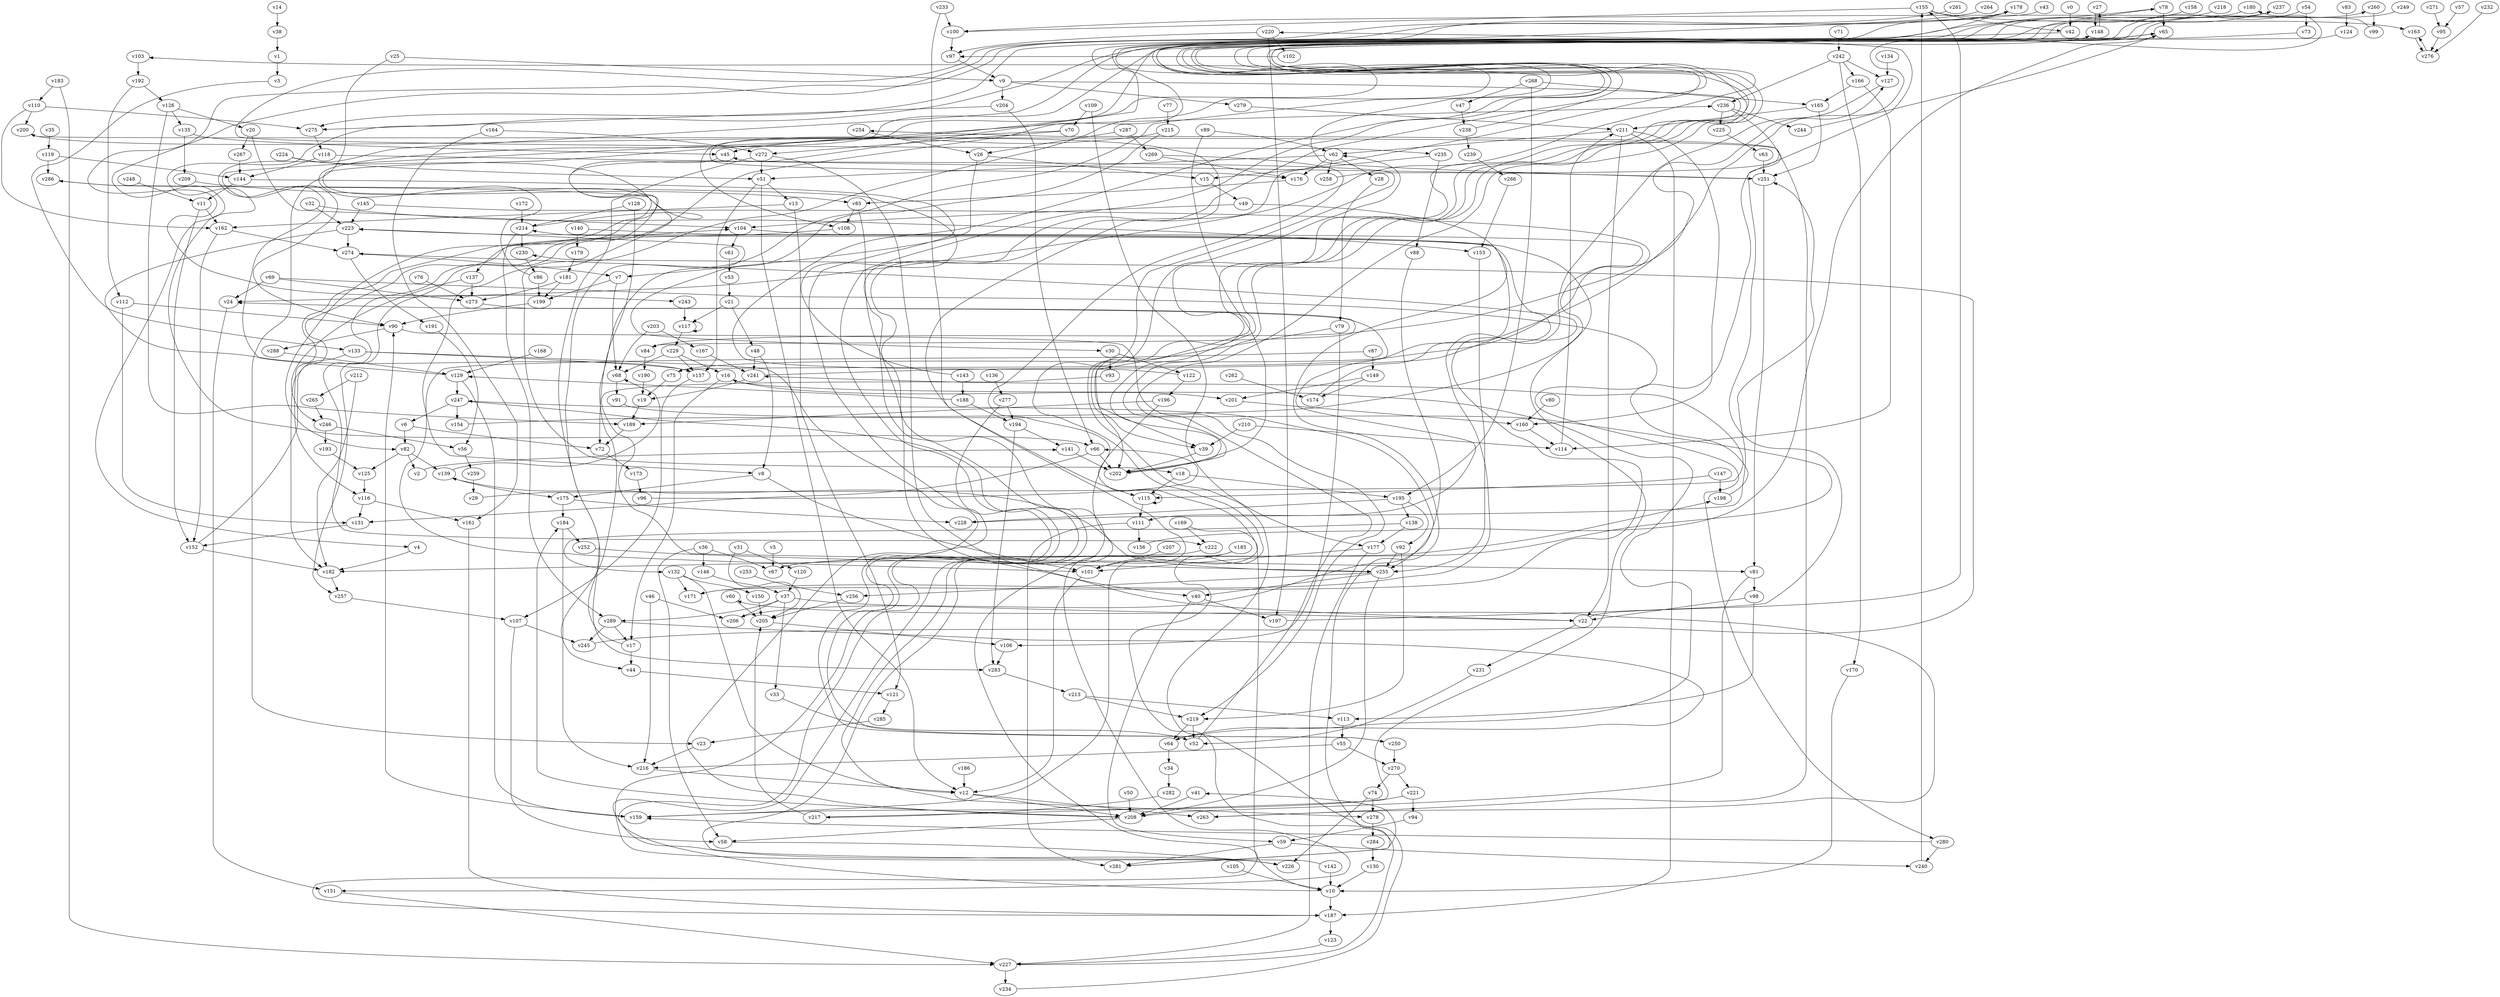 // Benchmark game 425 - 290 vertices
// time_bound: 87
// targets: v167
digraph G {
    v0 [name="v0", player=0];
    v1 [name="v1", player=0];
    v2 [name="v2", player=1];
    v3 [name="v3", player=0];
    v4 [name="v4", player=1];
    v5 [name="v5", player=1];
    v6 [name="v6", player=0];
    v7 [name="v7", player=0];
    v8 [name="v8", player=0];
    v9 [name="v9", player=1];
    v10 [name="v10", player=1];
    v11 [name="v11", player=1];
    v12 [name="v12", player=1];
    v13 [name="v13", player=1];
    v14 [name="v14", player=0];
    v15 [name="v15", player=0];
    v16 [name="v16", player=0];
    v17 [name="v17", player=1];
    v18 [name="v18", player=1];
    v19 [name="v19", player=1];
    v20 [name="v20", player=0];
    v21 [name="v21", player=1];
    v22 [name="v22", player=0];
    v23 [name="v23", player=1];
    v24 [name="v24", player=1];
    v25 [name="v25", player=0];
    v26 [name="v26", player=0];
    v27 [name="v27", player=1];
    v28 [name="v28", player=0];
    v29 [name="v29", player=1];
    v30 [name="v30", player=0];
    v31 [name="v31", player=0];
    v32 [name="v32", player=1];
    v33 [name="v33", player=1];
    v34 [name="v34", player=0];
    v35 [name="v35", player=1];
    v36 [name="v36", player=0];
    v37 [name="v37", player=0];
    v38 [name="v38", player=0];
    v39 [name="v39", player=0];
    v40 [name="v40", player=0];
    v41 [name="v41", player=0];
    v42 [name="v42", player=0];
    v43 [name="v43", player=0];
    v44 [name="v44", player=1];
    v45 [name="v45", player=0];
    v46 [name="v46", player=0];
    v47 [name="v47", player=0];
    v48 [name="v48", player=0];
    v49 [name="v49", player=0];
    v50 [name="v50", player=1];
    v51 [name="v51", player=0];
    v52 [name="v52", player=0];
    v53 [name="v53", player=0];
    v54 [name="v54", player=0];
    v55 [name="v55", player=1];
    v56 [name="v56", player=1];
    v57 [name="v57", player=0];
    v58 [name="v58", player=0];
    v59 [name="v59", player=1];
    v60 [name="v60", player=1];
    v61 [name="v61", player=1];
    v62 [name="v62", player=1];
    v63 [name="v63", player=0];
    v64 [name="v64", player=0];
    v65 [name="v65", player=1];
    v66 [name="v66", player=1];
    v67 [name="v67", player=1];
    v68 [name="v68", player=0];
    v69 [name="v69", player=0];
    v70 [name="v70", player=1];
    v71 [name="v71", player=1];
    v72 [name="v72", player=1];
    v73 [name="v73", player=0];
    v74 [name="v74", player=1];
    v75 [name="v75", player=0];
    v76 [name="v76", player=1];
    v77 [name="v77", player=0];
    v78 [name="v78", player=1];
    v79 [name="v79", player=1];
    v80 [name="v80", player=1];
    v81 [name="v81", player=1];
    v82 [name="v82", player=1];
    v83 [name="v83", player=1];
    v84 [name="v84", player=0];
    v85 [name="v85", player=1];
    v86 [name="v86", player=1];
    v87 [name="v87", player=1];
    v88 [name="v88", player=0];
    v89 [name="v89", player=0];
    v90 [name="v90", player=0];
    v91 [name="v91", player=1];
    v92 [name="v92", player=0];
    v93 [name="v93", player=0];
    v94 [name="v94", player=1];
    v95 [name="v95", player=1];
    v96 [name="v96", player=0];
    v97 [name="v97", player=0];
    v98 [name="v98", player=0];
    v99 [name="v99", player=0];
    v100 [name="v100", player=0];
    v101 [name="v101", player=0];
    v102 [name="v102", player=1];
    v103 [name="v103", player=1];
    v104 [name="v104", player=1];
    v105 [name="v105", player=0];
    v106 [name="v106", player=1];
    v107 [name="v107", player=0];
    v108 [name="v108", player=0];
    v109 [name="v109", player=0];
    v110 [name="v110", player=0];
    v111 [name="v111", player=0];
    v112 [name="v112", player=1];
    v113 [name="v113", player=1];
    v114 [name="v114", player=1];
    v115 [name="v115", player=1];
    v116 [name="v116", player=1];
    v117 [name="v117", player=0];
    v118 [name="v118", player=1];
    v119 [name="v119", player=1];
    v120 [name="v120", player=1];
    v121 [name="v121", player=0];
    v122 [name="v122", player=1];
    v123 [name="v123", player=1];
    v124 [name="v124", player=1];
    v125 [name="v125", player=1];
    v126 [name="v126", player=0];
    v127 [name="v127", player=0];
    v128 [name="v128", player=0];
    v129 [name="v129", player=1];
    v130 [name="v130", player=1];
    v131 [name="v131", player=0];
    v132 [name="v132", player=1];
    v133 [name="v133", player=1];
    v134 [name="v134", player=1];
    v135 [name="v135", player=1];
    v136 [name="v136", player=1];
    v137 [name="v137", player=0];
    v138 [name="v138", player=0];
    v139 [name="v139", player=0];
    v140 [name="v140", player=1];
    v141 [name="v141", player=1];
    v142 [name="v142", player=1];
    v143 [name="v143", player=0];
    v144 [name="v144", player=0];
    v145 [name="v145", player=1];
    v146 [name="v146", player=1];
    v147 [name="v147", player=1];
    v148 [name="v148", player=1];
    v149 [name="v149", player=0];
    v150 [name="v150", player=1];
    v151 [name="v151", player=1];
    v152 [name="v152", player=0];
    v153 [name="v153", player=1];
    v154 [name="v154", player=1];
    v155 [name="v155", player=1];
    v156 [name="v156", player=1];
    v157 [name="v157", player=0];
    v158 [name="v158", player=0];
    v159 [name="v159", player=1];
    v160 [name="v160", player=1];
    v161 [name="v161", player=1];
    v162 [name="v162", player=1];
    v163 [name="v163", player=0];
    v164 [name="v164", player=1];
    v165 [name="v165", player=1];
    v166 [name="v166", player=1];
    v167 [name="v167", player=1, target=1];
    v168 [name="v168", player=1];
    v169 [name="v169", player=0];
    v170 [name="v170", player=0];
    v171 [name="v171", player=1];
    v172 [name="v172", player=0];
    v173 [name="v173", player=1];
    v174 [name="v174", player=1];
    v175 [name="v175", player=0];
    v176 [name="v176", player=0];
    v177 [name="v177", player=1];
    v178 [name="v178", player=0];
    v179 [name="v179", player=0];
    v180 [name="v180", player=0];
    v181 [name="v181", player=1];
    v182 [name="v182", player=1];
    v183 [name="v183", player=0];
    v184 [name="v184", player=0];
    v185 [name="v185", player=0];
    v186 [name="v186", player=0];
    v187 [name="v187", player=1];
    v188 [name="v188", player=0];
    v189 [name="v189", player=1];
    v190 [name="v190", player=0];
    v191 [name="v191", player=1];
    v192 [name="v192", player=1];
    v193 [name="v193", player=1];
    v194 [name="v194", player=0];
    v195 [name="v195", player=1];
    v196 [name="v196", player=1];
    v197 [name="v197", player=0];
    v198 [name="v198", player=1];
    v199 [name="v199", player=0];
    v200 [name="v200", player=1];
    v201 [name="v201", player=1];
    v202 [name="v202", player=1];
    v203 [name="v203", player=0];
    v204 [name="v204", player=1];
    v205 [name="v205", player=1];
    v206 [name="v206", player=0];
    v207 [name="v207", player=0];
    v208 [name="v208", player=1];
    v209 [name="v209", player=1];
    v210 [name="v210", player=1];
    v211 [name="v211", player=1];
    v212 [name="v212", player=0];
    v213 [name="v213", player=0];
    v214 [name="v214", player=0];
    v215 [name="v215", player=0];
    v216 [name="v216", player=1];
    v217 [name="v217", player=1];
    v218 [name="v218", player=1];
    v219 [name="v219", player=1];
    v220 [name="v220", player=1];
    v221 [name="v221", player=0];
    v222 [name="v222", player=1];
    v223 [name="v223", player=1];
    v224 [name="v224", player=1];
    v225 [name="v225", player=0];
    v226 [name="v226", player=1];
    v227 [name="v227", player=1];
    v228 [name="v228", player=0];
    v229 [name="v229", player=0];
    v230 [name="v230", player=1];
    v231 [name="v231", player=0];
    v232 [name="v232", player=1];
    v233 [name="v233", player=0];
    v234 [name="v234", player=0];
    v235 [name="v235", player=1];
    v236 [name="v236", player=1];
    v237 [name="v237", player=1];
    v238 [name="v238", player=0];
    v239 [name="v239", player=1];
    v240 [name="v240", player=1];
    v241 [name="v241", player=0];
    v242 [name="v242", player=0];
    v243 [name="v243", player=1];
    v244 [name="v244", player=1];
    v245 [name="v245", player=1];
    v246 [name="v246", player=1];
    v247 [name="v247", player=1];
    v248 [name="v248", player=0];
    v249 [name="v249", player=1];
    v250 [name="v250", player=1];
    v251 [name="v251", player=0];
    v252 [name="v252", player=0];
    v253 [name="v253", player=0];
    v254 [name="v254", player=0];
    v255 [name="v255", player=0];
    v256 [name="v256", player=1];
    v257 [name="v257", player=0];
    v258 [name="v258", player=0];
    v259 [name="v259", player=1];
    v260 [name="v260", player=0];
    v261 [name="v261", player=1];
    v262 [name="v262", player=0];
    v263 [name="v263", player=0];
    v264 [name="v264", player=1];
    v265 [name="v265", player=1];
    v266 [name="v266", player=0];
    v267 [name="v267", player=1];
    v268 [name="v268", player=0];
    v269 [name="v269", player=0];
    v270 [name="v270", player=1];
    v271 [name="v271", player=0];
    v272 [name="v272", player=0];
    v273 [name="v273", player=1];
    v274 [name="v274", player=0];
    v275 [name="v275", player=0];
    v276 [name="v276", player=0];
    v277 [name="v277", player=1];
    v278 [name="v278", player=1];
    v279 [name="v279", player=1];
    v280 [name="v280", player=0];
    v281 [name="v281", player=1];
    v282 [name="v282", player=1];
    v283 [name="v283", player=0];
    v284 [name="v284", player=1];
    v285 [name="v285", player=0];
    v286 [name="v286", player=0];
    v287 [name="v287", player=1];
    v288 [name="v288", player=1];
    v289 [name="v289", player=0];

    v0 -> v42;
    v1 -> v3;
    v2 -> v141 [constraint="t mod 4 == 1"];
    v3 -> v133 [constraint="t < 9"];
    v4 -> v182;
    v5 -> v67;
    v6 -> v82;
    v7 -> v68;
    v8 -> v175;
    v9 -> v39 [constraint="t mod 4 == 0"];
    v10 -> v65 [constraint="t >= 5"];
    v11 -> v162;
    v12 -> v208;
    v13 -> v121;
    v14 -> v38;
    v15 -> v49;
    v16 -> v17;
    v17 -> v223 [constraint="t mod 4 == 3"];
    v18 -> v195;
    v19 -> v189;
    v20 -> v267;
    v21 -> v117;
    v22 -> v231;
    v23 -> v216;
    v24 -> v151;
    v25 -> v9;
    v26 -> v7;
    v27 -> v148;
    v28 -> v79;
    v29 -> v241 [constraint="t < 6"];
    v30 -> v122;
    v31 -> v205;
    v32 -> v153 [constraint="t >= 2"];
    v33 -> v52;
    v34 -> v282;
    v35 -> v119;
    v36 -> v58;
    v37 -> v289;
    v38 -> v1;
    v39 -> v202;
    v40 -> v197;
    v41 -> v208;
    v42 -> v66 [constraint="t < 10"];
    v43 -> v275 [constraint="t >= 2"];
    v44 -> v121;
    v45 -> v222 [constraint="t >= 3"];
    v46 -> v216;
    v47 -> v238;
    v48 -> v241;
    v49 -> v281 [constraint="t < 13"];
    v50 -> v208;
    v51 -> v13;
    v52 -> v103 [constraint="t >= 1"];
    v53 -> v21;
    v54 -> v202 [constraint="t < 5"];
    v55 -> v270;
    v56 -> v259;
    v57 -> v95;
    v58 -> v226;
    v59 -> v240;
    v60 -> v205;
    v61 -> v53;
    v62 -> v176;
    v63 -> v251;
    v64 -> v16 [constraint="t >= 2"];
    v65 -> v176 [constraint="t >= 5"];
    v66 -> v202;
    v67 -> v198 [constraint="t < 9"];
    v68 -> v91;
    v69 -> v280 [constraint="t < 13"];
    v70 -> v90 [constraint="t >= 3"];
    v71 -> v242;
    v72 -> v173;
    v73 -> v187 [constraint="t >= 1"];
    v74 -> v226;
    v75 -> v24 [constraint="t >= 3"];
    v76 -> v273;
    v77 -> v215;
    v78 -> v108 [constraint="t < 12"];
    v79 -> v39 [constraint="t >= 5"];
    v80 -> v160;
    v81 -> v208;
    v82 -> v139;
    v83 -> v124;
    v84 -> v190;
    v85 -> v108;
    v86 -> v148 [constraint="t < 13"];
    v87 -> v101 [constraint="t >= 1"];
    v88 -> v255;
    v89 -> v202;
    v90 -> v219 [constraint="t mod 2 == 1"];
    v91 -> v67 [constraint="t < 9"];
    v92 -> v219;
    v93 -> v81 [constraint="t >= 4"];
    v94 -> v59;
    v95 -> v276;
    v96 -> v66 [constraint="t < 13"];
    v97 -> v9;
    v98 -> v22;
    v99 -> v100 [constraint="t < 6"];
    v100 -> v97;
    v101 -> v12;
    v102 -> v97 [constraint="t >= 5"];
    v103 -> v192;
    v104 -> v75 [constraint="t < 10"];
    v105 -> v10;
    v106 -> v283;
    v107 -> v245;
    v108 -> v137 [constraint="t mod 5 == 4"];
    v109 -> v177;
    v110 -> v275;
    v111 -> v281;
    v112 -> v90;
    v113 -> v55;
    v114 -> v211;
    v115 -> v115 [constraint="t mod 3 == 0"];
    v116 -> v161;
    v117 -> v229;
    v118 -> v251;
    v119 -> v286;
    v120 -> v37;
    v121 -> v285;
    v122 -> v65 [constraint="t >= 2"];
    v123 -> v227;
    v124 -> v24 [constraint="t >= 2"];
    v125 -> v116;
    v126 -> v189;
    v127 -> v171 [constraint="t >= 2"];
    v128 -> v72;
    v129 -> v178 [constraint="t < 13"];
    v130 -> v10;
    v131 -> v152;
    v132 -> v150;
    v133 -> v208 [constraint="t mod 4 == 1"];
    v134 -> v127;
    v135 -> v209;
    v136 -> v277;
    v137 -> v246 [constraint="t < 8"];
    v138 -> v132 [constraint="t >= 3"];
    v139 -> v68 [constraint="t >= 5"];
    v140 -> v111 [constraint="t >= 1"];
    v141 -> v202;
    v142 -> v139 [constraint="t mod 2 == 0"];
    v143 -> v286 [constraint="t mod 2 == 1"];
    v144 -> v250 [constraint="t >= 1"];
    v145 -> v84 [constraint="t < 6"];
    v146 -> v37;
    v147 -> v115;
    v148 -> v27;
    v149 -> v201;
    v150 -> v205;
    v151 -> v227;
    v152 -> v104 [constraint="t < 6"];
    v153 -> v255;
    v154 -> v127 [constraint="t >= 2"];
    v155 -> v163 [constraint="t < 10"];
    v156 -> v65 [constraint="t mod 5 == 4"];
    v157 -> v107;
    v158 -> v116 [constraint="t >= 4"];
    v159 -> v90;
    v160 -> v114;
    v161 -> v187;
    v162 -> v152;
    v163 -> v276;
    v164 -> v161;
    v165 -> v211;
    v166 -> v165;
    v167 -> v241;
    v168 -> v129;
    v169 -> v10;
    v170 -> v10;
    v171 -> v274 [constraint="t >= 1"];
    v172 -> v214;
    v173 -> v96;
    v174 -> v223 [constraint="t mod 3 == 0"];
    v175 -> v184;
    v176 -> v85;
    v177 -> v101;
    v178 -> v4 [constraint="t >= 4"];
    v179 -> v181;
    v180 -> v18 [constraint="t mod 5 == 4"];
    v181 -> v273;
    v182 -> v257;
    v183 -> v227;
    v184 -> v216;
    v185 -> v159;
    v186 -> v12;
    v187 -> v123;
    v188 -> v129 [constraint="t >= 4"];
    v189 -> v72;
    v190 -> v19;
    v191 -> v56;
    v192 -> v112;
    v193 -> v125;
    v194 -> v283;
    v195 -> v92;
    v196 -> v189;
    v197 -> v200 [constraint="t mod 2 == 0"];
    v198 -> v220 [constraint="t < 15"];
    v199 -> v90;
    v200 -> v278 [constraint="t >= 4"];
    v201 -> v160;
    v202 -> v260 [constraint="t < 13"];
    v203 -> v167;
    v204 -> v275;
    v205 -> v106;
    v206 -> v247 [constraint="t < 14"];
    v207 -> v101;
    v208 -> v58;
    v209 -> v85;
    v210 -> v114;
    v211 -> v187;
    v212 -> v265;
    v213 -> v113;
    v214 -> v236 [constraint="t < 14"];
    v215 -> v30 [constraint="t mod 3 == 0"];
    v216 -> v12;
    v217 -> v214 [constraint="t >= 4"];
    v218 -> v257 [constraint="t mod 2 == 1"];
    v219 -> v52;
    v220 -> v197;
    v221 -> v159;
    v222 -> v182;
    v223 -> v157 [constraint="t >= 2"];
    v224 -> v82 [constraint="t >= 1"];
    v225 -> v63;
    v226 -> v237 [constraint="t mod 5 == 4"];
    v227 -> v45 [constraint="t >= 4"];
    v228 -> v251 [constraint="t mod 3 == 0"];
    v229 -> v68;
    v230 -> v86;
    v231 -> v52;
    v232 -> v276 [constraint="t >= 3"];
    v233 -> v100;
    v234 -> v62 [constraint="t mod 5 == 2"];
    v235 -> v15;
    v236 -> v244;
    v237 -> v44 [constraint="t mod 3 == 2"];
    v238 -> v78 [constraint="t < 5"];
    v239 -> v266;
    v240 -> v155;
    v241 -> v180 [constraint="t >= 2"];
    v242 -> v170;
    v243 -> v117;
    v244 -> v65 [constraint="t mod 2 == 1"];
    v245 -> v230 [constraint="t mod 5 == 4"];
    v246 -> v193;
    v247 -> v226 [constraint="t < 7"];
    v248 -> v11;
    v249 -> v202 [constraint="t < 13"];
    v250 -> v270;
    v251 -> v178 [constraint="t < 10"];
    v252 -> v255;
    v253 -> v256;
    v254 -> v26;
    v255 -> v208;
    v256 -> v205;
    v257 -> v107;
    v258 -> v254 [constraint="t mod 2 == 0"];
    v259 -> v29;
    v260 -> v99;
    v261 -> v235 [constraint="t < 15"];
    v262 -> v174;
    v263 -> v60 [constraint="t mod 4 == 0"];
    v264 -> v243 [constraint="t mod 5 == 4"];
    v265 -> v246;
    v266 -> v153;
    v267 -> v144;
    v268 -> v195;
    v269 -> v151 [constraint="t >= 3"];
    v270 -> v221;
    v271 -> v95;
    v272 -> v51;
    v273 -> v84 [constraint="t < 15"];
    v274 -> v7;
    v275 -> v118;
    v276 -> v163 [constraint="t mod 3 == 2"];
    v277 -> v250 [constraint="t < 13"];
    v278 -> v284;
    v279 -> v211;
    v280 -> v159 [constraint="t >= 1"];
    v281 -> v41 [constraint="t < 10"];
    v282 -> v217;
    v283 -> v213;
    v284 -> v130;
    v285 -> v23;
    v286 -> v8 [constraint="t < 8"];
    v287 -> v269;
    v288 -> v129;
    v289 -> v64 [constraint="t < 6"];
    v280 -> v240;
    v214 -> v289;
    v236 -> v225;
    v122 -> v196;
    v11 -> v152;
    v8 -> v101;
    v227 -> v234;
    v270 -> v74;
    v135 -> v45;
    v238 -> v239;
    v110 -> v162;
    v235 -> v88;
    v269 -> v176;
    v54 -> v73;
    v147 -> v198;
    v6 -> v72;
    v203 -> v68;
    v242 -> v236;
    v59 -> v281;
    v85 -> v40;
    v9 -> v279;
    v75 -> v19;
    v233 -> v115;
    v9 -> v204;
    v46 -> v206;
    v164 -> v272;
    v132 -> v12;
    v31 -> v120;
    v55 -> v216;
    v221 -> v94;
    v70 -> v272;
    v12 -> v263;
    v196 -> v255;
    v144 -> v11;
    v268 -> v47;
    v117 -> v117;
    v255 -> v256;
    v169 -> v222;
    v78 -> v65;
    v241 -> v19;
    v62 -> v51;
    v128 -> v214;
    v66 -> v131;
    v32 -> v223;
    v194 -> v141;
    v116 -> v131;
    v17 -> v44;
    v162 -> v274;
    v236 -> v263;
    v98 -> v113;
    v211 -> v62;
    v22 -> v155;
    v289 -> v17;
    v212 -> v182;
    v51 -> v12;
    v104 -> v61;
    v21 -> v48;
    v184 -> v252;
    v143 -> v188;
    v37 -> v22;
    v274 -> v191;
    v7 -> v199;
    v188 -> v194;
    v133 -> v182;
    v242 -> v127;
    v18 -> v115;
    v192 -> v126;
    v26 -> v15;
    v255 -> v40;
    v211 -> v160;
    v13 -> v162;
    v133 -> v157;
    v36 -> v67;
    v139 -> v175;
    v115 -> v111;
    v112 -> v131;
    v251 -> v81;
    v126 -> v135;
    v242 -> v166;
    v152 -> v182;
    v74 -> v278;
    v16 -> v201;
    v220 -> v102;
    v90 -> v288;
    v20 -> v104;
    v40 -> v59;
    v129 -> v159;
    v215 -> v45;
    v37 -> v33;
    v272 -> v283;
    v140 -> v179;
    v132 -> v171;
    v177 -> v227;
    v268 -> v165;
    v214 -> v230;
    v81 -> v98;
    v229 -> v157;
    v82 -> v125;
    v166 -> v114;
    v175 -> v228;
    v37 -> v206;
    v69 -> v273;
    v185 -> v101;
    v289 -> v245;
    v181 -> v199;
    v155 -> v100;
    v10 -> v187;
    v48 -> v8;
    v219 -> v64;
    v165 -> v251;
    v82 -> v2;
    v118 -> v144;
    v247 -> v154;
    v109 -> v70;
    v138 -> v177;
    v223 -> v274;
    v220 -> v97;
    v195 -> v138;
    v51 -> v157;
    v224 -> v51;
    v129 -> v247;
    v217 -> v205;
    v229 -> v16;
    v111 -> v156;
    v62 -> v258;
    v92 -> v255;
    v287 -> v26;
    v195 -> v228;
    v119 -> v144;
    v149 -> v174;
    v246 -> v56;
    v30 -> v93;
    v211 -> v22;
    v183 -> v110;
    v86 -> v199;
    v155 -> v42;
    v89 -> v62;
    v126 -> v20;
    v210 -> v39;
    v277 -> v194;
    v213 -> v219;
    v204 -> v66;
    v107 -> v58;
    v36 -> v146;
    v79 -> v106;
    v110 -> v200;
    v137 -> v273;
    v25 -> v23;
    v64 -> v34;
    v247 -> v6;
    v62 -> v28;
    v87 -> v149;
    v69 -> v24;
    v145 -> v223;
    v208 -> v184;
    v49 -> v104;
    v142 -> v10;
    v272 -> v22;
}
